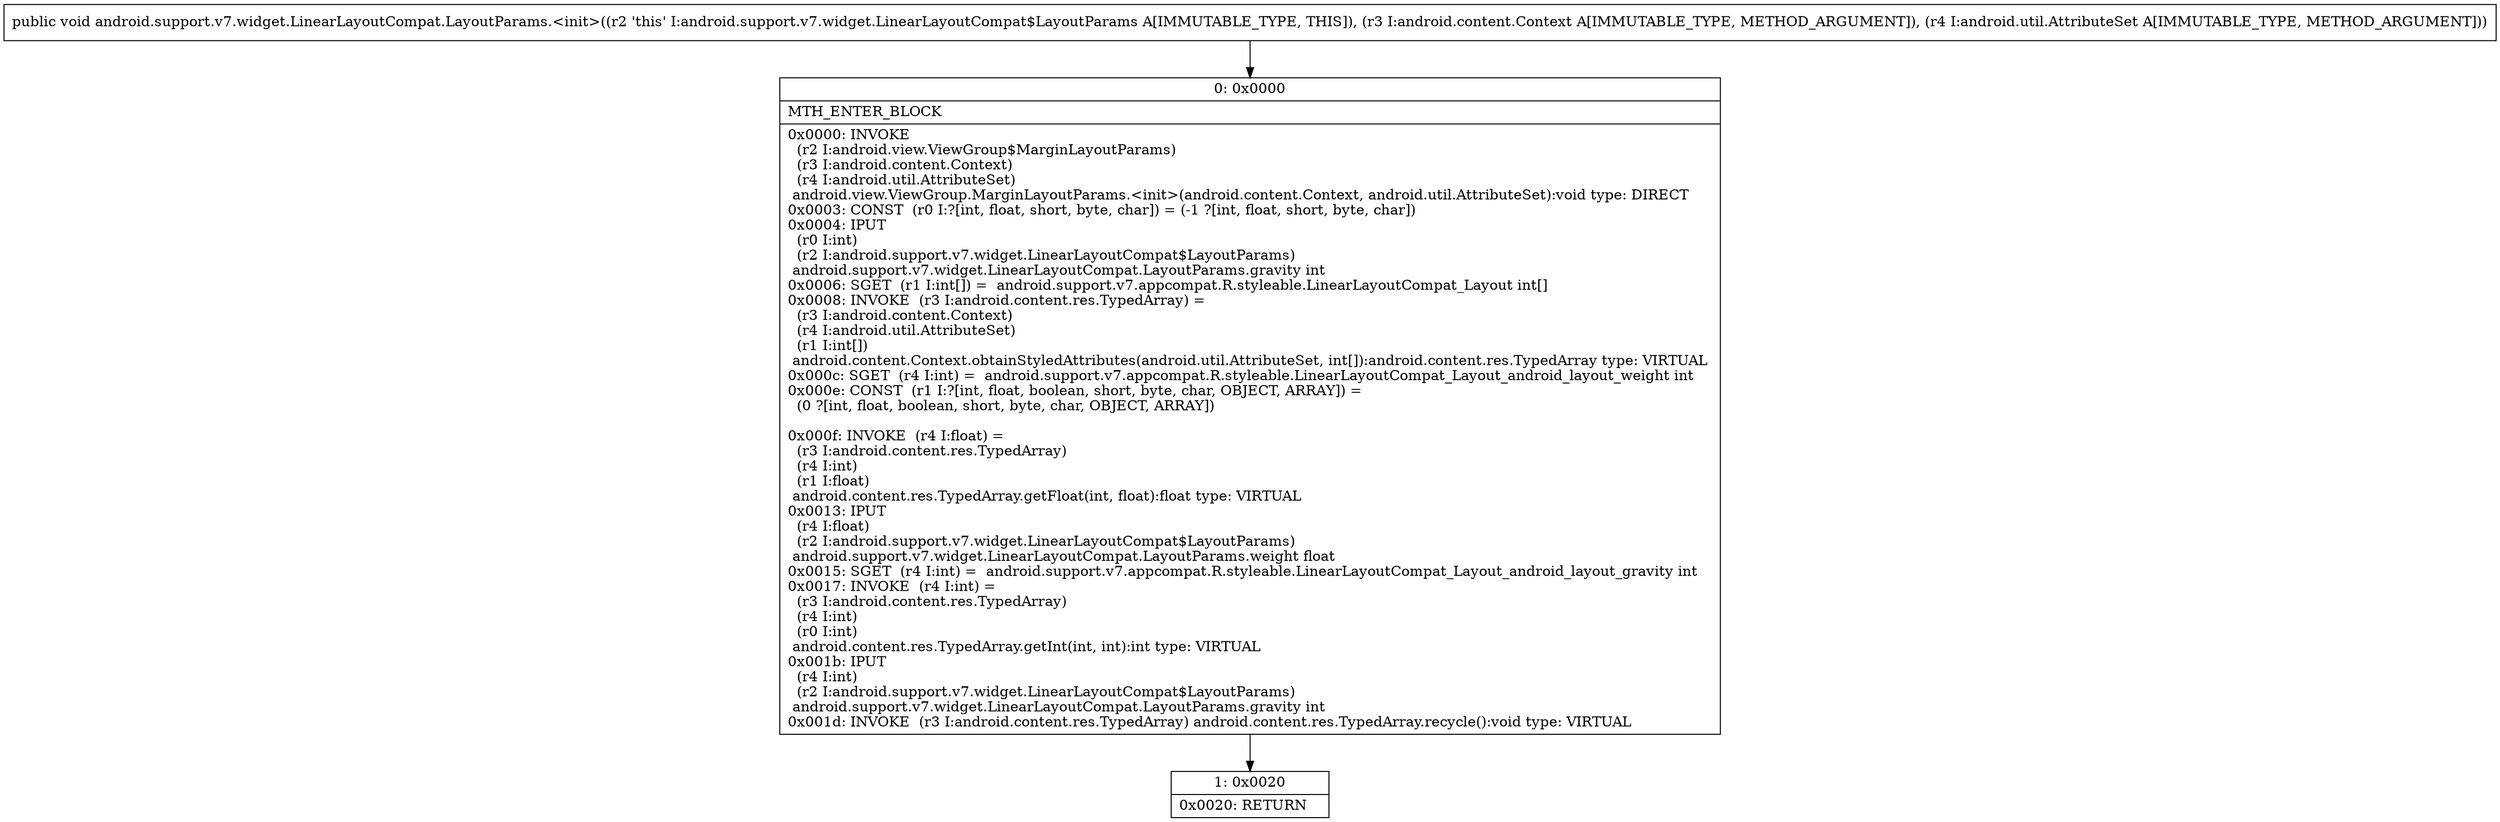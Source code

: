 digraph "CFG forandroid.support.v7.widget.LinearLayoutCompat.LayoutParams.\<init\>(Landroid\/content\/Context;Landroid\/util\/AttributeSet;)V" {
Node_0 [shape=record,label="{0\:\ 0x0000|MTH_ENTER_BLOCK\l|0x0000: INVOKE  \l  (r2 I:android.view.ViewGroup$MarginLayoutParams)\l  (r3 I:android.content.Context)\l  (r4 I:android.util.AttributeSet)\l android.view.ViewGroup.MarginLayoutParams.\<init\>(android.content.Context, android.util.AttributeSet):void type: DIRECT \l0x0003: CONST  (r0 I:?[int, float, short, byte, char]) = (\-1 ?[int, float, short, byte, char]) \l0x0004: IPUT  \l  (r0 I:int)\l  (r2 I:android.support.v7.widget.LinearLayoutCompat$LayoutParams)\l android.support.v7.widget.LinearLayoutCompat.LayoutParams.gravity int \l0x0006: SGET  (r1 I:int[]) =  android.support.v7.appcompat.R.styleable.LinearLayoutCompat_Layout int[] \l0x0008: INVOKE  (r3 I:android.content.res.TypedArray) = \l  (r3 I:android.content.Context)\l  (r4 I:android.util.AttributeSet)\l  (r1 I:int[])\l android.content.Context.obtainStyledAttributes(android.util.AttributeSet, int[]):android.content.res.TypedArray type: VIRTUAL \l0x000c: SGET  (r4 I:int) =  android.support.v7.appcompat.R.styleable.LinearLayoutCompat_Layout_android_layout_weight int \l0x000e: CONST  (r1 I:?[int, float, boolean, short, byte, char, OBJECT, ARRAY]) = \l  (0 ?[int, float, boolean, short, byte, char, OBJECT, ARRAY])\l \l0x000f: INVOKE  (r4 I:float) = \l  (r3 I:android.content.res.TypedArray)\l  (r4 I:int)\l  (r1 I:float)\l android.content.res.TypedArray.getFloat(int, float):float type: VIRTUAL \l0x0013: IPUT  \l  (r4 I:float)\l  (r2 I:android.support.v7.widget.LinearLayoutCompat$LayoutParams)\l android.support.v7.widget.LinearLayoutCompat.LayoutParams.weight float \l0x0015: SGET  (r4 I:int) =  android.support.v7.appcompat.R.styleable.LinearLayoutCompat_Layout_android_layout_gravity int \l0x0017: INVOKE  (r4 I:int) = \l  (r3 I:android.content.res.TypedArray)\l  (r4 I:int)\l  (r0 I:int)\l android.content.res.TypedArray.getInt(int, int):int type: VIRTUAL \l0x001b: IPUT  \l  (r4 I:int)\l  (r2 I:android.support.v7.widget.LinearLayoutCompat$LayoutParams)\l android.support.v7.widget.LinearLayoutCompat.LayoutParams.gravity int \l0x001d: INVOKE  (r3 I:android.content.res.TypedArray) android.content.res.TypedArray.recycle():void type: VIRTUAL \l}"];
Node_1 [shape=record,label="{1\:\ 0x0020|0x0020: RETURN   \l}"];
MethodNode[shape=record,label="{public void android.support.v7.widget.LinearLayoutCompat.LayoutParams.\<init\>((r2 'this' I:android.support.v7.widget.LinearLayoutCompat$LayoutParams A[IMMUTABLE_TYPE, THIS]), (r3 I:android.content.Context A[IMMUTABLE_TYPE, METHOD_ARGUMENT]), (r4 I:android.util.AttributeSet A[IMMUTABLE_TYPE, METHOD_ARGUMENT])) }"];
MethodNode -> Node_0;
Node_0 -> Node_1;
}

